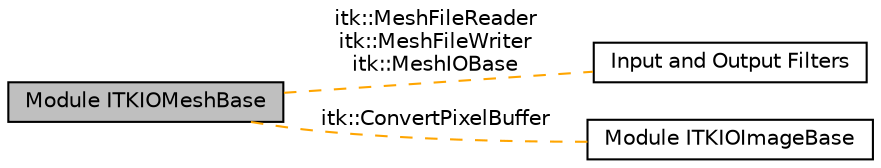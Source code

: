 digraph "Module ITKIOMeshBase"
{
  edge [fontname="Helvetica",fontsize="10",labelfontname="Helvetica",labelfontsize="10"];
  node [fontname="Helvetica",fontsize="10",shape=box];
  rankdir=LR;
  Node3 [label="Input and Output Filters",height=0.2,width=0.4,color="black", fillcolor="white", style="filled",URL="$group__IOFilters.html",tooltip=" "];
  Node2 [label="Module ITKIOImageBase",height=0.2,width=0.4,color="black", fillcolor="white", style="filled",URL="$group__ITKIOImageBase.html",tooltip=" "];
  Node1 [label="Module ITKIOMeshBase",height=0.2,width=0.4,color="black", fillcolor="grey75", style="filled", fontcolor="black",tooltip=" "];
  Node1->Node2 [shape=plaintext, label="itk::ConvertPixelBuffer", color="orange", dir="none", style="dashed"];
  Node1->Node3 [shape=plaintext, label="itk::MeshFileReader\nitk::MeshFileWriter\nitk::MeshIOBase", color="orange", dir="none", style="dashed"];
}
